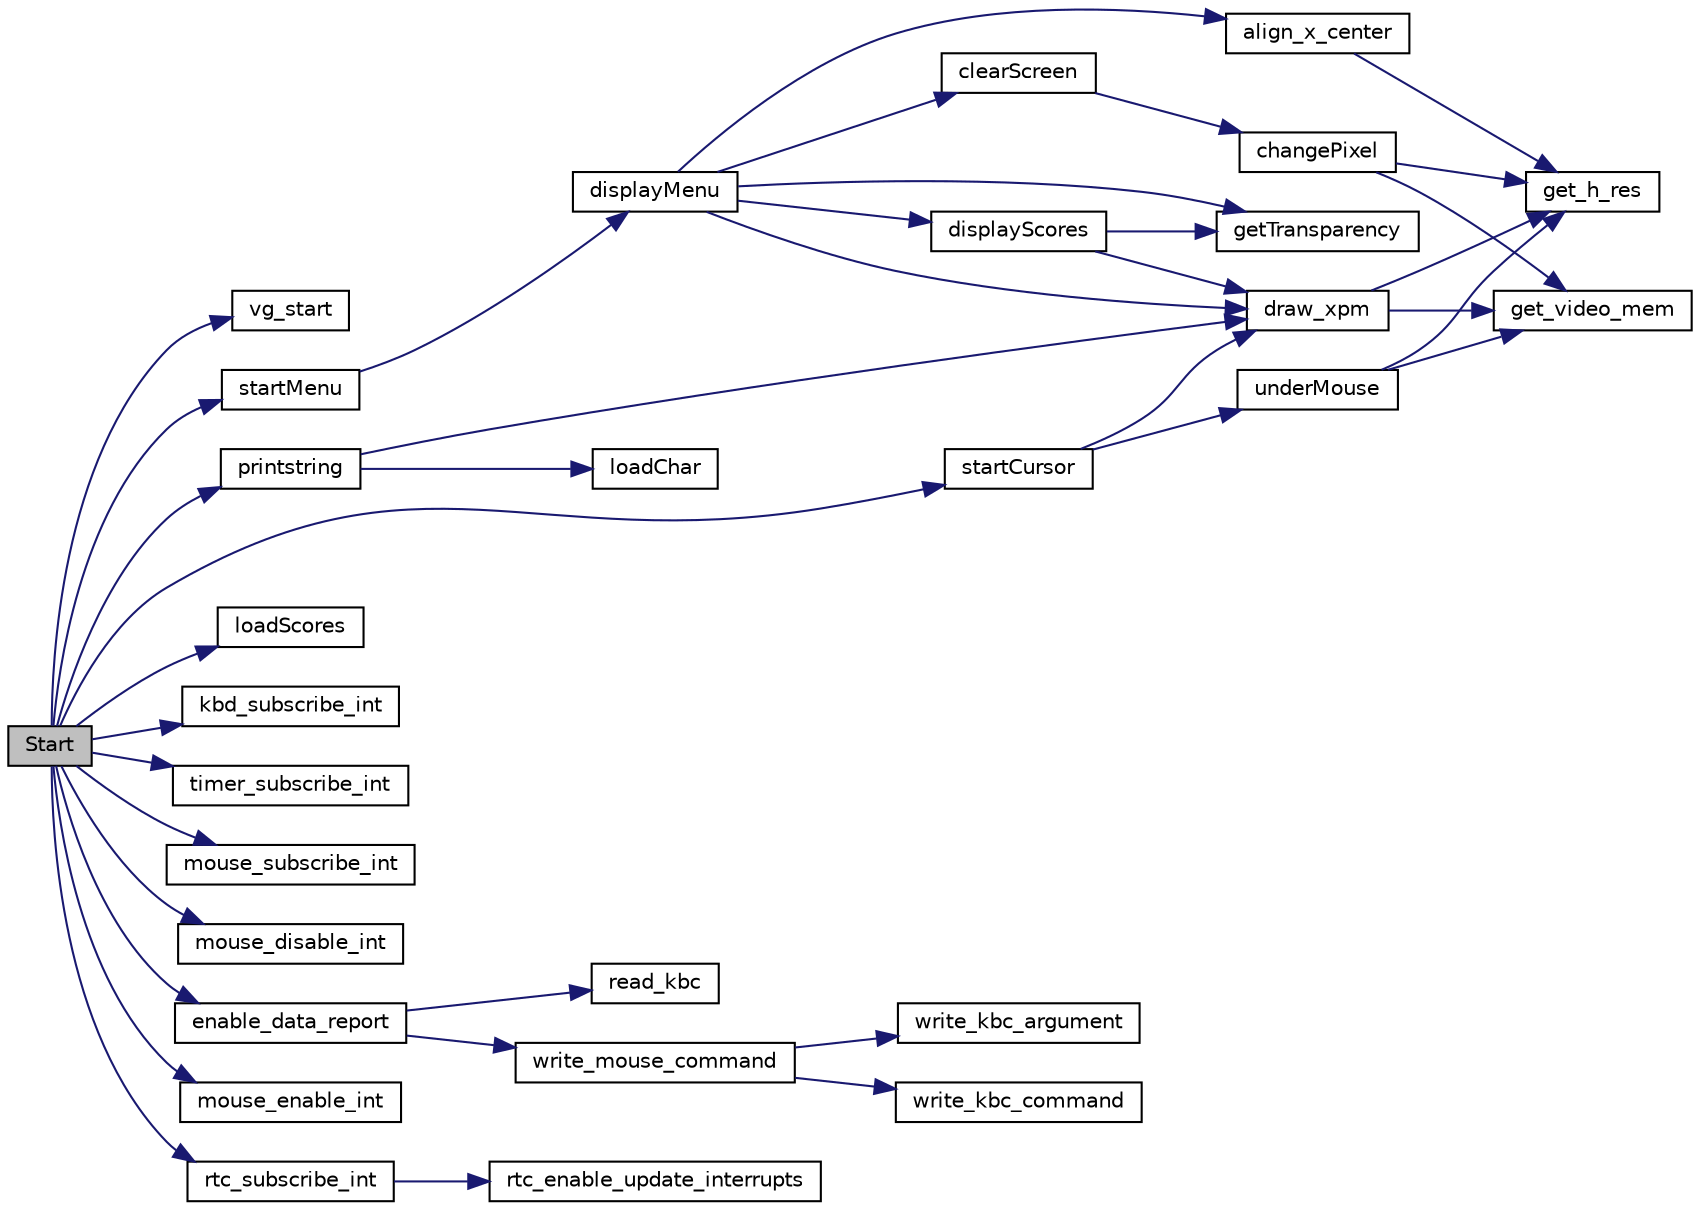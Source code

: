 digraph "Start"
{
 // INTERACTIVE_SVG=YES
 // LATEX_PDF_SIZE
  bgcolor="transparent";
  edge [fontname="Helvetica",fontsize="10",labelfontname="Helvetica",labelfontsize="10"];
  node [fontname="Helvetica",fontsize="10",shape=record];
  rankdir="LR";
  Node110 [label="Start",height=0.2,width=0.4,color="black", fillcolor="grey75", style="filled", fontcolor="black",tooltip=" "];
  Node110 -> Node111 [color="midnightblue",fontsize="10",style="solid",fontname="Helvetica"];
  Node111 [label="vg_start",height=0.2,width=0.4,color="black",URL="$group__video.html#gac67621adf87bcebb04fab536c7245315",tooltip=" "];
  Node110 -> Node112 [color="midnightblue",fontsize="10",style="solid",fontname="Helvetica"];
  Node112 [label="startMenu",height=0.2,width=0.4,color="black",URL="$group__menu.html#ga3bd019c071fe96105524873879e16c06",tooltip="Initializes the menu images and data."];
  Node112 -> Node113 [color="midnightblue",fontsize="10",style="solid",fontname="Helvetica"];
  Node113 [label="displayMenu",height=0.2,width=0.4,color="black",URL="$group__menu.html#gaad9ed7a055a99883645739e4bfca0e5e",tooltip="Displays the menu on the screen."];
  Node113 -> Node114 [color="midnightblue",fontsize="10",style="solid",fontname="Helvetica"];
  Node114 [label="clearScreen",height=0.2,width=0.4,color="black",URL="$group__video.html#ga9d7e8af417b6d543da691e9c0e2f6f9f",tooltip="clear the whole screen"];
  Node114 -> Node115 [color="midnightblue",fontsize="10",style="solid",fontname="Helvetica"];
  Node115 [label="changePixel",height=0.2,width=0.4,color="black",URL="$group__video.html#gaad3b8372cfabe442562c9c5d6e4db348",tooltip="set pixel color to a position on the screen"];
  Node115 -> Node116 [color="midnightblue",fontsize="10",style="solid",fontname="Helvetica"];
  Node116 [label="get_h_res",height=0.2,width=0.4,color="black",URL="$group__video.html#ga3456b8539e4326dd13cbfc4f81b609f1",tooltip=" "];
  Node115 -> Node117 [color="midnightblue",fontsize="10",style="solid",fontname="Helvetica"];
  Node117 [label="get_video_mem",height=0.2,width=0.4,color="black",URL="$group__video.html#ga1d04069f4e8b1556a7a1ed2cd95bfdea",tooltip=" "];
  Node113 -> Node118 [color="midnightblue",fontsize="10",style="solid",fontname="Helvetica"];
  Node118 [label="align_x_center",height=0.2,width=0.4,color="black",URL="$group__xpm.html#ga7b37b2adae7cdc46c3092db82641ba9a",tooltip="aligns an image by the center horizontally"];
  Node118 -> Node116 [color="midnightblue",fontsize="10",style="solid",fontname="Helvetica"];
  Node113 -> Node119 [color="midnightblue",fontsize="10",style="solid",fontname="Helvetica"];
  Node119 [label="draw_xpm",height=0.2,width=0.4,color="black",URL="$group__xpm.html#ga92528cf77a6ddfa6a4844c50896600a7",tooltip="draws xpm to a postion on the screen"];
  Node119 -> Node116 [color="midnightblue",fontsize="10",style="solid",fontname="Helvetica"];
  Node119 -> Node117 [color="midnightblue",fontsize="10",style="solid",fontname="Helvetica"];
  Node113 -> Node120 [color="midnightblue",fontsize="10",style="solid",fontname="Helvetica"];
  Node120 [label="getTransparency",height=0.2,width=0.4,color="black",URL="$group__xpm.html#ga17ee83c00b60b303af02d92b1ad8c64f",tooltip="returns the value of the transparent color"];
  Node113 -> Node121 [color="midnightblue",fontsize="10",style="solid",fontname="Helvetica"];
  Node121 [label="displayScores",height=0.2,width=0.4,color="black",URL="$group__menu.html#ga4e67dd36352ce9409d1994cad2553089",tooltip="Displays the scores on the screen."];
  Node121 -> Node119 [color="midnightblue",fontsize="10",style="solid",fontname="Helvetica"];
  Node121 -> Node120 [color="midnightblue",fontsize="10",style="solid",fontname="Helvetica"];
  Node110 -> Node122 [color="midnightblue",fontsize="10",style="solid",fontname="Helvetica"];
  Node122 [label="startCursor",height=0.2,width=0.4,color="black",URL="$group__cursor.html#ga832ef8a00055d81e9bbba145f018eefe",tooltip="Initializes the cursors image."];
  Node122 -> Node123 [color="midnightblue",fontsize="10",style="solid",fontname="Helvetica"];
  Node123 [label="underMouse",height=0.2,width=0.4,color="black",URL="$group__cursor.html#ga10ade0aba9d682a7f9fa64c65ef3a8e3",tooltip="Saves the pixel information bellow the cusrsor."];
  Node123 -> Node116 [color="midnightblue",fontsize="10",style="solid",fontname="Helvetica"];
  Node123 -> Node117 [color="midnightblue",fontsize="10",style="solid",fontname="Helvetica"];
  Node122 -> Node119 [color="midnightblue",fontsize="10",style="solid",fontname="Helvetica"];
  Node110 -> Node124 [color="midnightblue",fontsize="10",style="solid",fontname="Helvetica"];
  Node124 [label="loadScores",height=0.2,width=0.4,color="black",URL="$group__score.html#ga1d81d36cfc183a1a1c8524facb3497aa",tooltip="Loads scores from file to a struct, recording the best 5 scores."];
  Node110 -> Node125 [color="midnightblue",fontsize="10",style="solid",fontname="Helvetica"];
  Node125 [label="printstring",height=0.2,width=0.4,color="black",URL="$group__font.html#ga673023bd0075969c22f8aa5761f59908",tooltip="Prints string onto a location on the screen."];
  Node125 -> Node126 [color="midnightblue",fontsize="10",style="solid",fontname="Helvetica"];
  Node126 [label="loadChar",height=0.2,width=0.4,color="black",URL="$group__font.html#ga924391150c43d65d2a69422b57f0e9ca",tooltip="Loads a char pixmap."];
  Node125 -> Node119 [color="midnightblue",fontsize="10",style="solid",fontname="Helvetica"];
  Node110 -> Node127 [color="midnightblue",fontsize="10",style="solid",fontname="Helvetica"];
  Node127 [label="kbd_subscribe_int",height=0.2,width=0.4,color="black",URL="$group__keyboard.html#gaa7a491d4d95eab5ca5326c4000ad67f8",tooltip="Subscribes keyboard interrupts."];
  Node110 -> Node128 [color="midnightblue",fontsize="10",style="solid",fontname="Helvetica"];
  Node128 [label="timer_subscribe_int",height=0.2,width=0.4,color="black",URL="$group__timer.html#ga6f786481e80308348d629d605ffa2d84",tooltip="Subscribes and enables Timer 0 interrupts."];
  Node110 -> Node129 [color="midnightblue",fontsize="10",style="solid",fontname="Helvetica"];
  Node129 [label="mouse_subscribe_int",height=0.2,width=0.4,color="black",URL="$group__mouse.html#ga9da18257ff113b686bb826d154bfaa87",tooltip="Subscribes Mouse interrupts."];
  Node110 -> Node130 [color="midnightblue",fontsize="10",style="solid",fontname="Helvetica"];
  Node130 [label="mouse_disable_int",height=0.2,width=0.4,color="black",URL="$group__mouse.html#ga9b5d5366f7067f50586c03e9a3f000cd",tooltip="Disables mouse."];
  Node110 -> Node131 [color="midnightblue",fontsize="10",style="solid",fontname="Helvetica"];
  Node131 [label="enable_data_report",height=0.2,width=0.4,color="black",URL="$group__mouse.html#ga898e9289d77e1290373396a43ee9c53d",tooltip="Enables Data report."];
  Node131 -> Node132 [color="midnightblue",fontsize="10",style="solid",fontname="Helvetica"];
  Node132 [label="write_mouse_command",height=0.2,width=0.4,color="black",URL="$group__mouse.html#ga26d0989b9acaa8dea02b2f0639916c0e",tooltip="makes a mouse kernel call"];
  Node132 -> Node133 [color="midnightblue",fontsize="10",style="solid",fontname="Helvetica"];
  Node133 [label="write_kbc_command",height=0.2,width=0.4,color="black",URL="$group__mouse.html#gac193b39c229dcec39b0d82bb9f242574",tooltip="makes a kbd kernel call"];
  Node132 -> Node134 [color="midnightblue",fontsize="10",style="solid",fontname="Helvetica"];
  Node134 [label="write_kbc_argument",height=0.2,width=0.4,color="black",URL="$group__mouse.html#gaa581647856759c0789e39e87beb056c0",tooltip=" "];
  Node131 -> Node135 [color="midnightblue",fontsize="10",style="solid",fontname="Helvetica"];
  Node135 [label="read_kbc",height=0.2,width=0.4,color="black",URL="$group__mouse.html#gad82d7239d54c89cbccd5c7e8f742973d",tooltip="Read from the kbc buffer."];
  Node110 -> Node136 [color="midnightblue",fontsize="10",style="solid",fontname="Helvetica"];
  Node136 [label="mouse_enable_int",height=0.2,width=0.4,color="black",URL="$group__mouse.html#gaf19e0109275a1162be7188deb9c02b41",tooltip="Enables mouse."];
  Node110 -> Node137 [color="midnightblue",fontsize="10",style="solid",fontname="Helvetica"];
  Node137 [label="rtc_subscribe_int",height=0.2,width=0.4,color="black",URL="$rtc_8c.html#a5171a9c0f54940fe60f7500896afcc86",tooltip=" "];
  Node137 -> Node138 [color="midnightblue",fontsize="10",style="solid",fontname="Helvetica"];
  Node138 [label="rtc_enable_update_interrupts",height=0.2,width=0.4,color="black",URL="$group__rtc.html#ga1d3c9242fe8175549f6b898cf55582fd",tooltip="Enables RTC Update Interrupts."];
}
